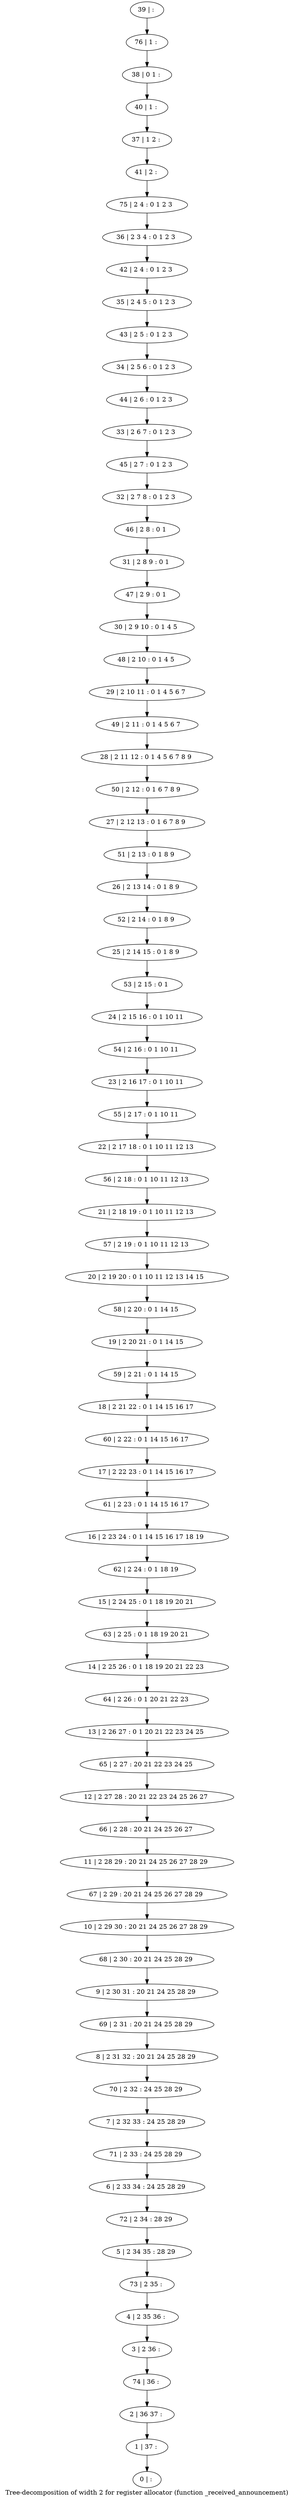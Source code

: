 digraph G {
graph [label="Tree-decomposition of width 2 for register allocator (function _received_announcement)"]
0[label="0 | : "];
1[label="1 | 37 : "];
2[label="2 | 36 37 : "];
3[label="3 | 2 36 : "];
4[label="4 | 2 35 36 : "];
5[label="5 | 2 34 35 : 28 29 "];
6[label="6 | 2 33 34 : 24 25 28 29 "];
7[label="7 | 2 32 33 : 24 25 28 29 "];
8[label="8 | 2 31 32 : 20 21 24 25 28 29 "];
9[label="9 | 2 30 31 : 20 21 24 25 28 29 "];
10[label="10 | 2 29 30 : 20 21 24 25 26 27 28 29 "];
11[label="11 | 2 28 29 : 20 21 24 25 26 27 28 29 "];
12[label="12 | 2 27 28 : 20 21 22 23 24 25 26 27 "];
13[label="13 | 2 26 27 : 0 1 20 21 22 23 24 25 "];
14[label="14 | 2 25 26 : 0 1 18 19 20 21 22 23 "];
15[label="15 | 2 24 25 : 0 1 18 19 20 21 "];
16[label="16 | 2 23 24 : 0 1 14 15 16 17 18 19 "];
17[label="17 | 2 22 23 : 0 1 14 15 16 17 "];
18[label="18 | 2 21 22 : 0 1 14 15 16 17 "];
19[label="19 | 2 20 21 : 0 1 14 15 "];
20[label="20 | 2 19 20 : 0 1 10 11 12 13 14 15 "];
21[label="21 | 2 18 19 : 0 1 10 11 12 13 "];
22[label="22 | 2 17 18 : 0 1 10 11 12 13 "];
23[label="23 | 2 16 17 : 0 1 10 11 "];
24[label="24 | 2 15 16 : 0 1 10 11 "];
25[label="25 | 2 14 15 : 0 1 8 9 "];
26[label="26 | 2 13 14 : 0 1 8 9 "];
27[label="27 | 2 12 13 : 0 1 6 7 8 9 "];
28[label="28 | 2 11 12 : 0 1 4 5 6 7 8 9 "];
29[label="29 | 2 10 11 : 0 1 4 5 6 7 "];
30[label="30 | 2 9 10 : 0 1 4 5 "];
31[label="31 | 2 8 9 : 0 1 "];
32[label="32 | 2 7 8 : 0 1 2 3 "];
33[label="33 | 2 6 7 : 0 1 2 3 "];
34[label="34 | 2 5 6 : 0 1 2 3 "];
35[label="35 | 2 4 5 : 0 1 2 3 "];
36[label="36 | 2 3 4 : 0 1 2 3 "];
37[label="37 | 1 2 : "];
38[label="38 | 0 1 : "];
39[label="39 | : "];
40[label="40 | 1 : "];
41[label="41 | 2 : "];
42[label="42 | 2 4 : 0 1 2 3 "];
43[label="43 | 2 5 : 0 1 2 3 "];
44[label="44 | 2 6 : 0 1 2 3 "];
45[label="45 | 2 7 : 0 1 2 3 "];
46[label="46 | 2 8 : 0 1 "];
47[label="47 | 2 9 : 0 1 "];
48[label="48 | 2 10 : 0 1 4 5 "];
49[label="49 | 2 11 : 0 1 4 5 6 7 "];
50[label="50 | 2 12 : 0 1 6 7 8 9 "];
51[label="51 | 2 13 : 0 1 8 9 "];
52[label="52 | 2 14 : 0 1 8 9 "];
53[label="53 | 2 15 : 0 1 "];
54[label="54 | 2 16 : 0 1 10 11 "];
55[label="55 | 2 17 : 0 1 10 11 "];
56[label="56 | 2 18 : 0 1 10 11 12 13 "];
57[label="57 | 2 19 : 0 1 10 11 12 13 "];
58[label="58 | 2 20 : 0 1 14 15 "];
59[label="59 | 2 21 : 0 1 14 15 "];
60[label="60 | 2 22 : 0 1 14 15 16 17 "];
61[label="61 | 2 23 : 0 1 14 15 16 17 "];
62[label="62 | 2 24 : 0 1 18 19 "];
63[label="63 | 2 25 : 0 1 18 19 20 21 "];
64[label="64 | 2 26 : 0 1 20 21 22 23 "];
65[label="65 | 2 27 : 20 21 22 23 24 25 "];
66[label="66 | 2 28 : 20 21 24 25 26 27 "];
67[label="67 | 2 29 : 20 21 24 25 26 27 28 29 "];
68[label="68 | 2 30 : 20 21 24 25 28 29 "];
69[label="69 | 2 31 : 20 21 24 25 28 29 "];
70[label="70 | 2 32 : 24 25 28 29 "];
71[label="71 | 2 33 : 24 25 28 29 "];
72[label="72 | 2 34 : 28 29 "];
73[label="73 | 2 35 : "];
74[label="74 | 36 : "];
75[label="75 | 2 4 : 0 1 2 3 "];
76[label="76 | 1 : "];
39->76 ;
76->38 ;
38->40 ;
40->37 ;
37->41 ;
41->75 ;
75->36 ;
36->42 ;
42->35 ;
35->43 ;
43->34 ;
34->44 ;
44->33 ;
33->45 ;
45->32 ;
32->46 ;
46->31 ;
31->47 ;
47->30 ;
30->48 ;
48->29 ;
29->49 ;
49->28 ;
28->50 ;
50->27 ;
27->51 ;
51->26 ;
26->52 ;
52->25 ;
25->53 ;
53->24 ;
24->54 ;
54->23 ;
23->55 ;
55->22 ;
22->56 ;
56->21 ;
21->57 ;
57->20 ;
20->58 ;
58->19 ;
19->59 ;
59->18 ;
18->60 ;
60->17 ;
17->61 ;
61->16 ;
16->62 ;
62->15 ;
15->63 ;
63->14 ;
14->64 ;
64->13 ;
13->65 ;
65->12 ;
12->66 ;
66->11 ;
11->67 ;
67->10 ;
10->68 ;
68->9 ;
9->69 ;
69->8 ;
8->70 ;
70->7 ;
7->71 ;
71->6 ;
6->72 ;
72->5 ;
5->73 ;
73->4 ;
4->3 ;
3->74 ;
74->2 ;
2->1 ;
1->0 ;
}
